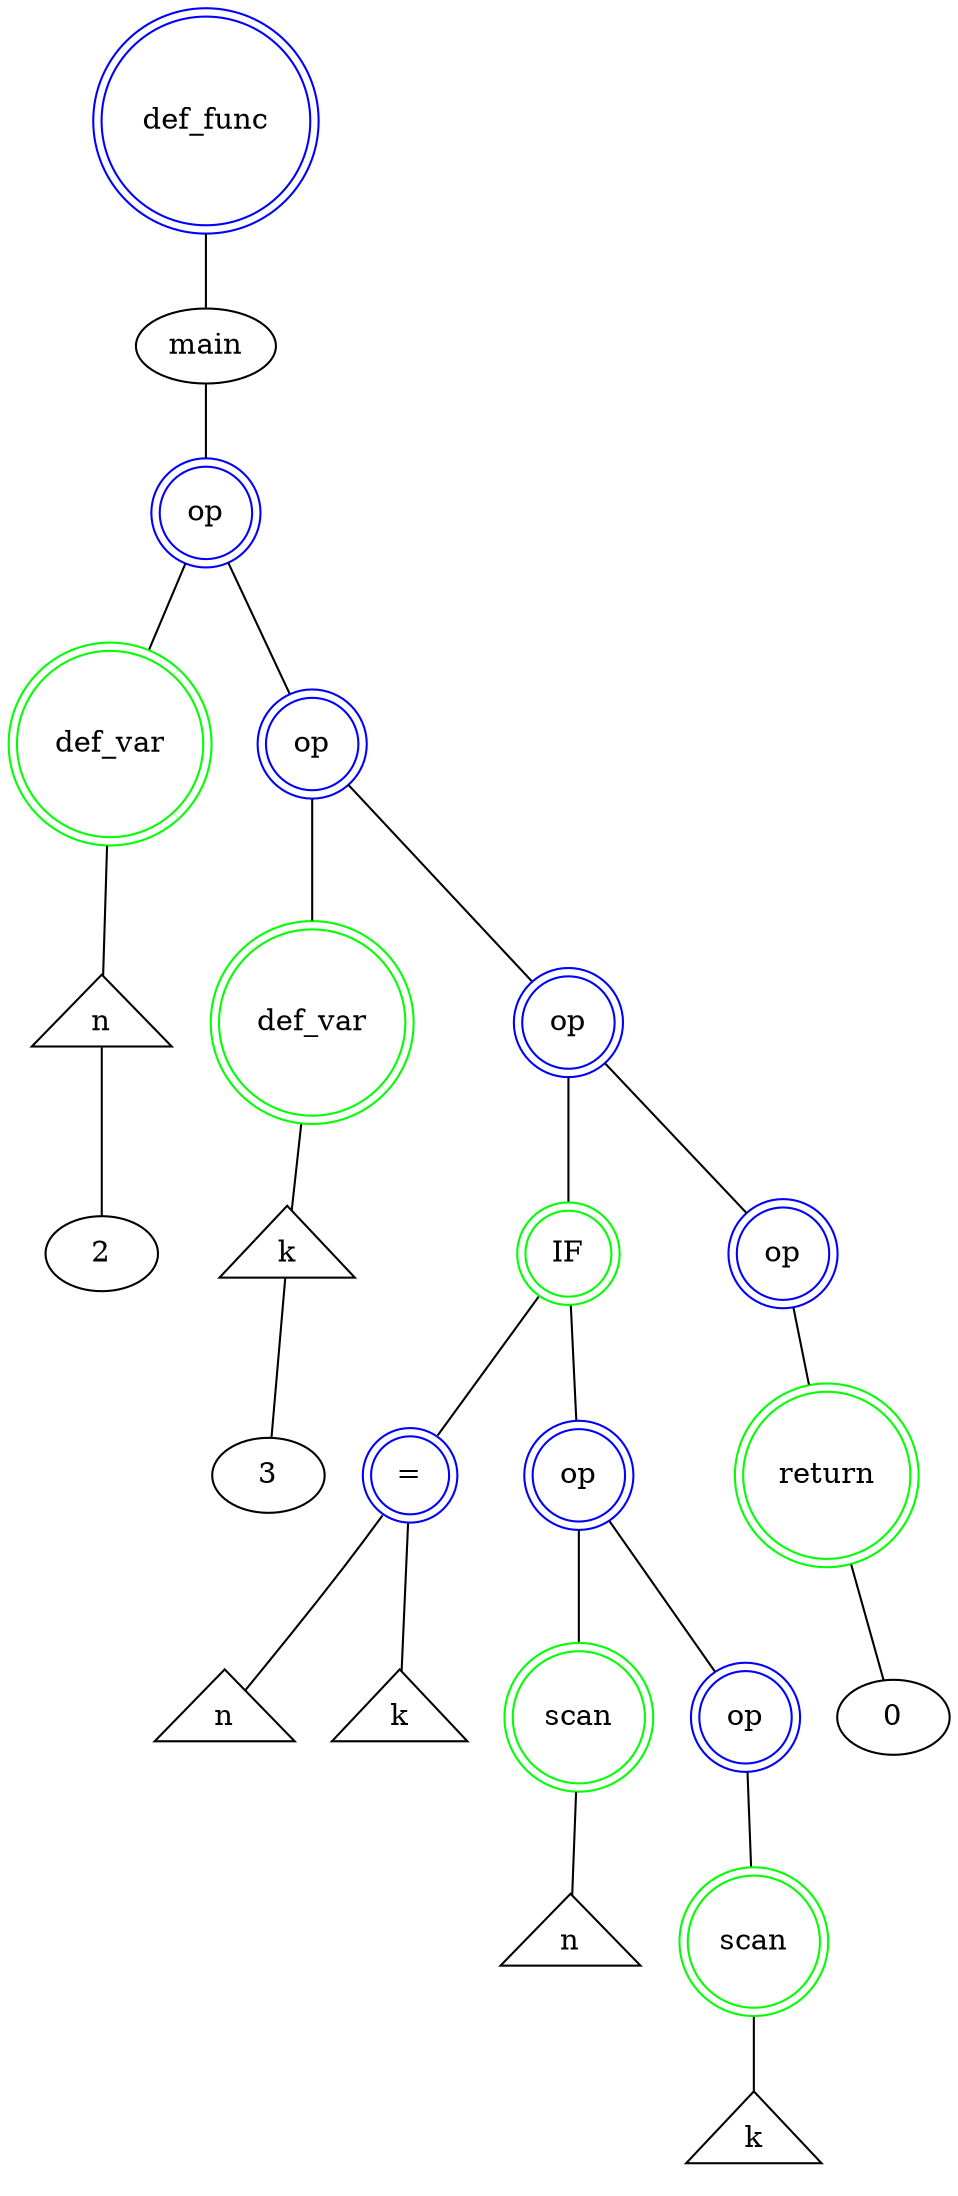 graph astdump {
_32DF[shape=doublecircle, color=blue,label="def_func"]
_32DF -- _31FN;
_31FN [label="main"]
_31FN -- _4OP;
_4OP[shape=doublecircle, color=blue,label="op"]
_4OP -- _0SO;
_4OP -- _9OP;
_0SO[shape=doublecircle, color=green,label="def_var"]
_0SO -- _6V;
_6V [shape=triangle,label="n"]
_6V -- _8N2;
_8N2 [label="2"]
_9OP[shape=doublecircle, color=blue,label="op"]
_9OP -- _5SO;
_9OP -- _25OP;
_5SO[shape=doublecircle, color=green,label="def_var"]
_5SO -- _11V;
_11V [shape=triangle,label="k"]
_11V -- _13N3;
_13N3 [label="3"]
_25OP[shape=doublecircle, color=blue,label="op"]
_25OP -- _10SO;
_25OP -- _30OP;
_10SO[shape=doublecircle, color=green,label="IF"]
_10SO -- _11BOP;
_10SO -- _16OP;
_11BOP[shape=doublecircle, color=blue,label="="]
_11BOP -- _17V;
_17V [shape=triangle,label="n"]
_11BOP -- _19V;
_19V [shape=triangle,label="k"]
_16OP[shape=doublecircle, color=blue,label="op"]
_16OP -- _12SO;
_16OP -- _21OP;
_12SO[shape=doublecircle, color=green,label="scan"]
_12SO -- _24V;
_24V [shape=triangle,label="n"]
_21OP[shape=doublecircle, color=blue,label="op"]
_21OP -- _17SO;
_17SO[shape=doublecircle, color=green,label="scan"]
_17SO -- _29V;
_29V [shape=triangle,label="k"]
_30OP[shape=doublecircle, color=blue,label="op"]
_30OP -- _26SO;
_26SO[shape=doublecircle, color=green,label="return"]
_26SO -- _36N0;
_36N0 [label="0"]
}
